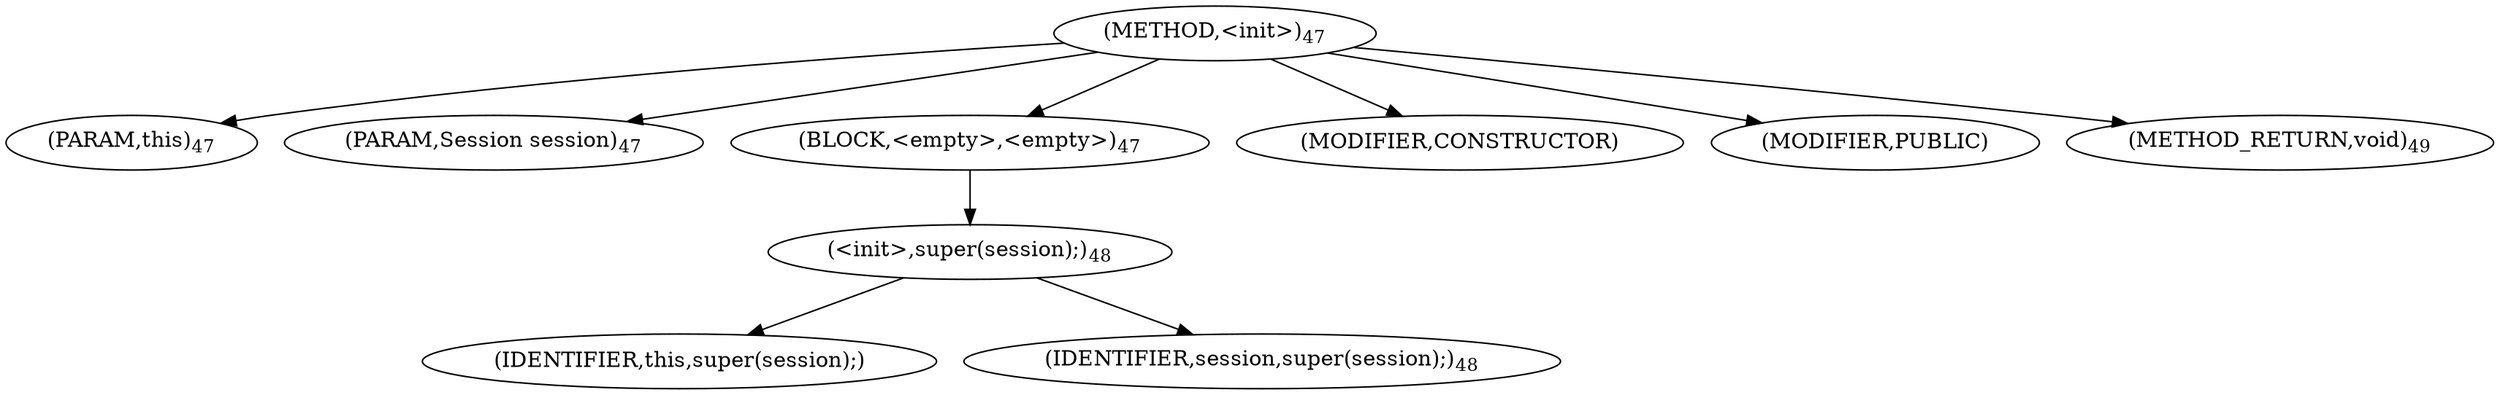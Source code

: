 digraph "&lt;init&gt;" {  
"70" [label = <(METHOD,&lt;init&gt;)<SUB>47</SUB>> ]
"4" [label = <(PARAM,this)<SUB>47</SUB>> ]
"71" [label = <(PARAM,Session session)<SUB>47</SUB>> ]
"72" [label = <(BLOCK,&lt;empty&gt;,&lt;empty&gt;)<SUB>47</SUB>> ]
"73" [label = <(&lt;init&gt;,super(session);)<SUB>48</SUB>> ]
"3" [label = <(IDENTIFIER,this,super(session);)> ]
"74" [label = <(IDENTIFIER,session,super(session);)<SUB>48</SUB>> ]
"75" [label = <(MODIFIER,CONSTRUCTOR)> ]
"76" [label = <(MODIFIER,PUBLIC)> ]
"77" [label = <(METHOD_RETURN,void)<SUB>49</SUB>> ]
  "70" -> "4" 
  "70" -> "71" 
  "70" -> "72" 
  "70" -> "75" 
  "70" -> "76" 
  "70" -> "77" 
  "72" -> "73" 
  "73" -> "3" 
  "73" -> "74" 
}
